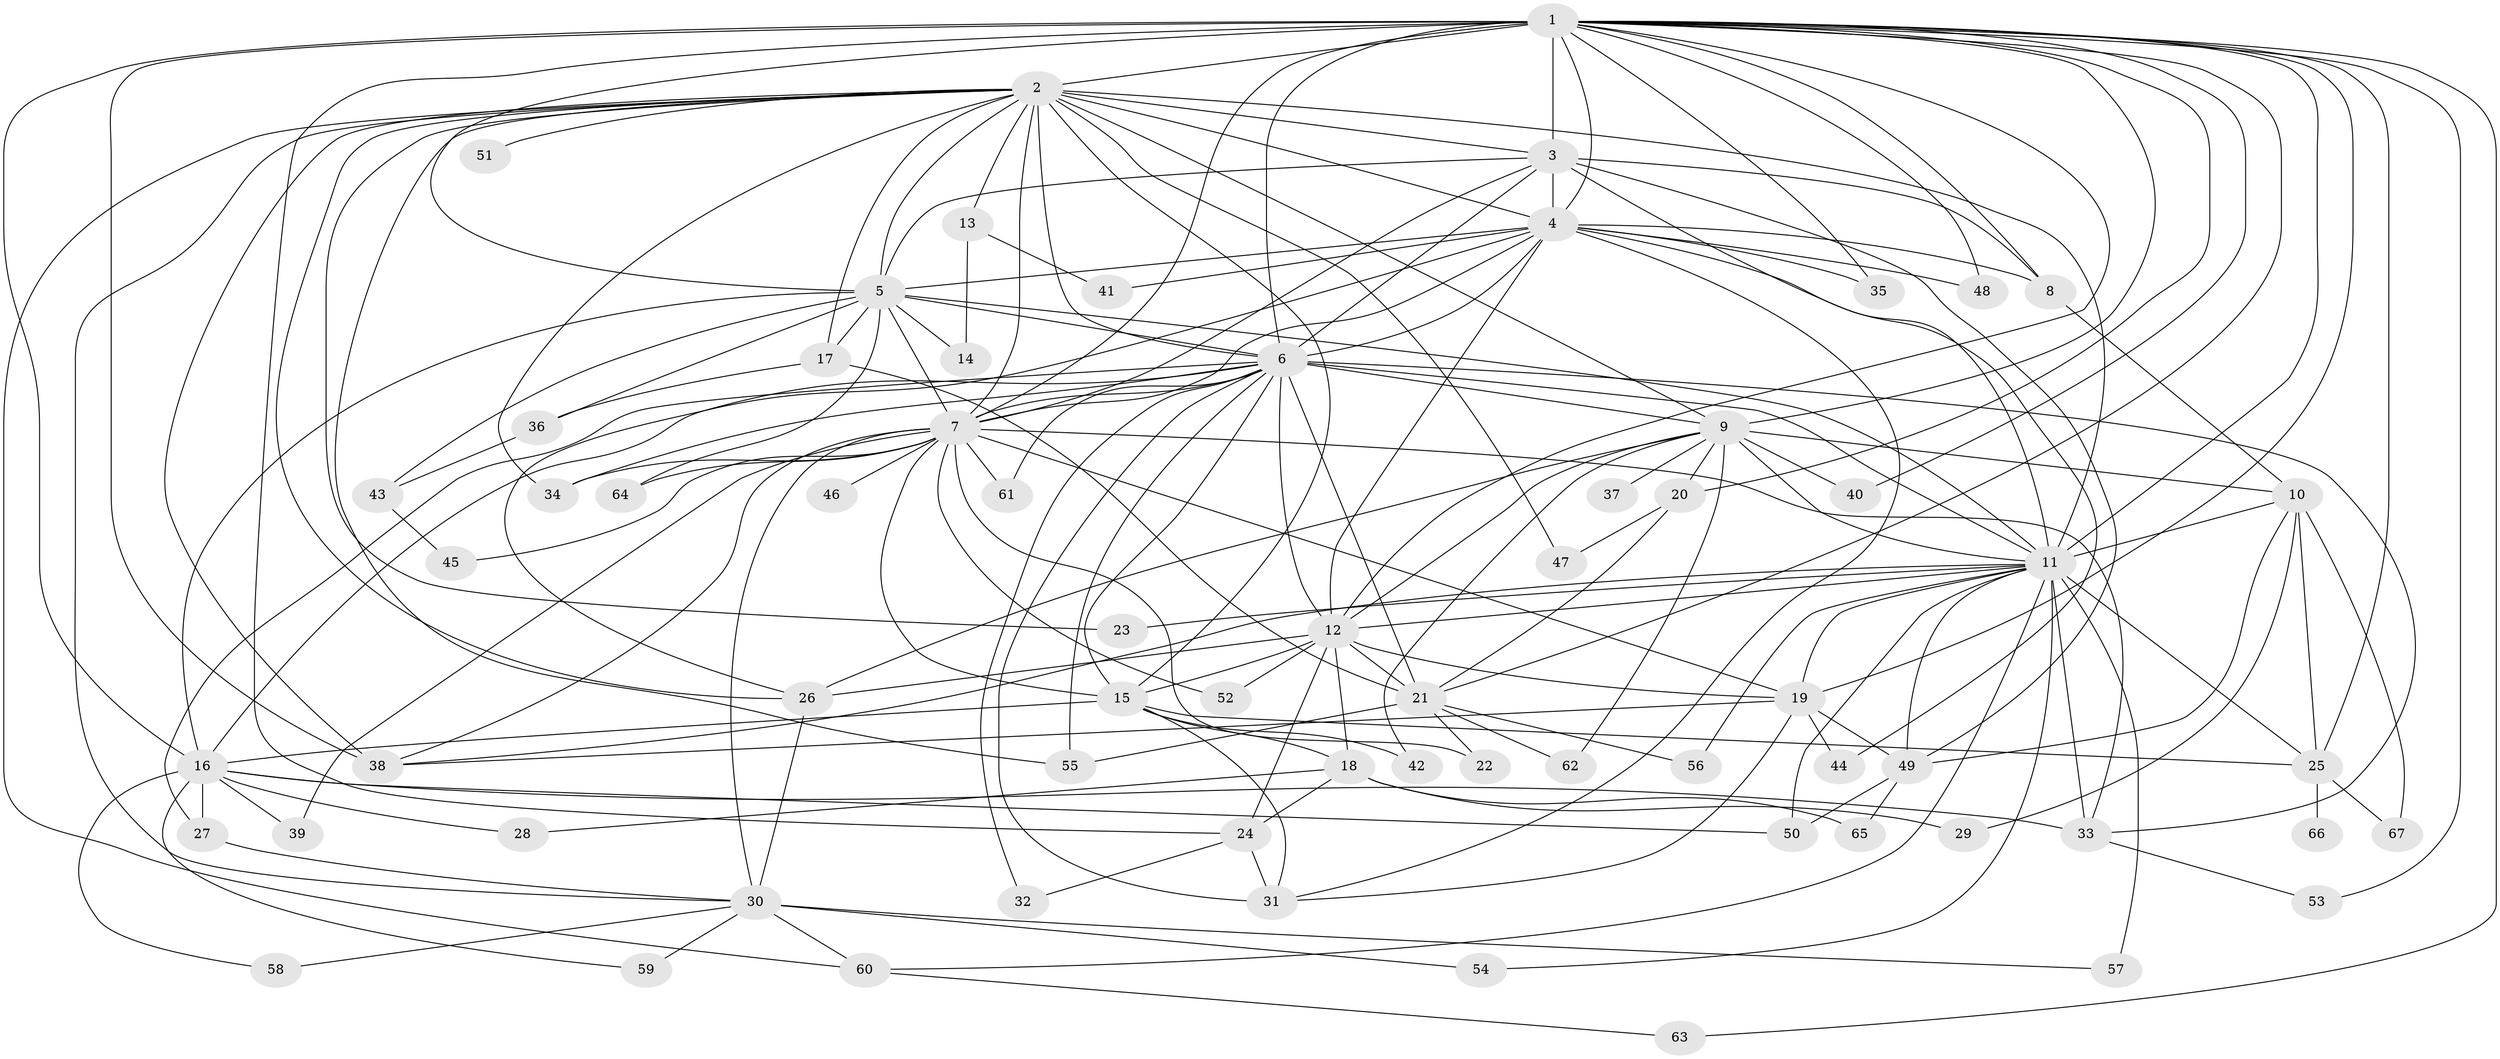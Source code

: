 // original degree distribution, {15: 0.007518796992481203, 16: 0.015037593984962405, 24: 0.007518796992481203, 19: 0.007518796992481203, 26: 0.007518796992481203, 23: 0.007518796992481203, 18: 0.007518796992481203, 22: 0.007518796992481203, 25: 0.007518796992481203, 21: 0.007518796992481203, 4: 0.10526315789473684, 13: 0.007518796992481203, 8: 0.015037593984962405, 2: 0.5789473684210527, 11: 0.007518796992481203, 5: 0.03007518796992481, 3: 0.13533834586466165, 7: 0.022556390977443608, 6: 0.015037593984962405}
// Generated by graph-tools (version 1.1) at 2025/34/03/09/25 02:34:48]
// undirected, 67 vertices, 176 edges
graph export_dot {
graph [start="1"]
  node [color=gray90,style=filled];
  1;
  2;
  3;
  4;
  5;
  6;
  7;
  8;
  9;
  10;
  11;
  12;
  13;
  14;
  15;
  16;
  17;
  18;
  19;
  20;
  21;
  22;
  23;
  24;
  25;
  26;
  27;
  28;
  29;
  30;
  31;
  32;
  33;
  34;
  35;
  36;
  37;
  38;
  39;
  40;
  41;
  42;
  43;
  44;
  45;
  46;
  47;
  48;
  49;
  50;
  51;
  52;
  53;
  54;
  55;
  56;
  57;
  58;
  59;
  60;
  61;
  62;
  63;
  64;
  65;
  66;
  67;
  1 -- 2 [weight=4.0];
  1 -- 3 [weight=2.0];
  1 -- 4 [weight=3.0];
  1 -- 5 [weight=2.0];
  1 -- 6 [weight=4.0];
  1 -- 7 [weight=2.0];
  1 -- 8 [weight=1.0];
  1 -- 9 [weight=1.0];
  1 -- 11 [weight=1.0];
  1 -- 12 [weight=1.0];
  1 -- 16 [weight=1.0];
  1 -- 19 [weight=2.0];
  1 -- 20 [weight=1.0];
  1 -- 21 [weight=1.0];
  1 -- 24 [weight=1.0];
  1 -- 25 [weight=1.0];
  1 -- 35 [weight=1.0];
  1 -- 38 [weight=4.0];
  1 -- 40 [weight=1.0];
  1 -- 48 [weight=1.0];
  1 -- 53 [weight=1.0];
  1 -- 63 [weight=1.0];
  2 -- 3 [weight=2.0];
  2 -- 4 [weight=3.0];
  2 -- 5 [weight=3.0];
  2 -- 6 [weight=4.0];
  2 -- 7 [weight=3.0];
  2 -- 9 [weight=1.0];
  2 -- 11 [weight=1.0];
  2 -- 13 [weight=1.0];
  2 -- 15 [weight=1.0];
  2 -- 17 [weight=1.0];
  2 -- 23 [weight=1.0];
  2 -- 26 [weight=1.0];
  2 -- 30 [weight=1.0];
  2 -- 34 [weight=1.0];
  2 -- 38 [weight=1.0];
  2 -- 47 [weight=1.0];
  2 -- 51 [weight=2.0];
  2 -- 55 [weight=1.0];
  2 -- 60 [weight=1.0];
  3 -- 4 [weight=1.0];
  3 -- 5 [weight=1.0];
  3 -- 6 [weight=3.0];
  3 -- 7 [weight=1.0];
  3 -- 8 [weight=1.0];
  3 -- 11 [weight=12.0];
  3 -- 49 [weight=1.0];
  4 -- 5 [weight=1.0];
  4 -- 6 [weight=2.0];
  4 -- 7 [weight=1.0];
  4 -- 8 [weight=2.0];
  4 -- 12 [weight=1.0];
  4 -- 26 [weight=1.0];
  4 -- 31 [weight=1.0];
  4 -- 35 [weight=1.0];
  4 -- 41 [weight=1.0];
  4 -- 44 [weight=1.0];
  4 -- 48 [weight=1.0];
  5 -- 6 [weight=2.0];
  5 -- 7 [weight=1.0];
  5 -- 11 [weight=1.0];
  5 -- 14 [weight=1.0];
  5 -- 16 [weight=1.0];
  5 -- 17 [weight=2.0];
  5 -- 36 [weight=1.0];
  5 -- 43 [weight=1.0];
  5 -- 64 [weight=1.0];
  6 -- 7 [weight=2.0];
  6 -- 9 [weight=1.0];
  6 -- 11 [weight=1.0];
  6 -- 12 [weight=1.0];
  6 -- 15 [weight=1.0];
  6 -- 16 [weight=1.0];
  6 -- 21 [weight=9.0];
  6 -- 27 [weight=1.0];
  6 -- 31 [weight=2.0];
  6 -- 32 [weight=1.0];
  6 -- 33 [weight=1.0];
  6 -- 34 [weight=1.0];
  6 -- 55 [weight=1.0];
  6 -- 61 [weight=1.0];
  7 -- 15 [weight=1.0];
  7 -- 19 [weight=2.0];
  7 -- 22 [weight=1.0];
  7 -- 30 [weight=1.0];
  7 -- 33 [weight=1.0];
  7 -- 34 [weight=1.0];
  7 -- 38 [weight=1.0];
  7 -- 39 [weight=1.0];
  7 -- 45 [weight=1.0];
  7 -- 46 [weight=1.0];
  7 -- 52 [weight=1.0];
  7 -- 61 [weight=1.0];
  7 -- 64 [weight=1.0];
  8 -- 10 [weight=1.0];
  9 -- 10 [weight=1.0];
  9 -- 11 [weight=3.0];
  9 -- 12 [weight=1.0];
  9 -- 20 [weight=1.0];
  9 -- 26 [weight=1.0];
  9 -- 37 [weight=1.0];
  9 -- 40 [weight=1.0];
  9 -- 42 [weight=1.0];
  9 -- 62 [weight=1.0];
  10 -- 11 [weight=2.0];
  10 -- 25 [weight=1.0];
  10 -- 29 [weight=1.0];
  10 -- 49 [weight=1.0];
  10 -- 67 [weight=1.0];
  11 -- 12 [weight=1.0];
  11 -- 19 [weight=1.0];
  11 -- 23 [weight=1.0];
  11 -- 25 [weight=1.0];
  11 -- 33 [weight=1.0];
  11 -- 38 [weight=1.0];
  11 -- 49 [weight=1.0];
  11 -- 50 [weight=1.0];
  11 -- 54 [weight=1.0];
  11 -- 56 [weight=1.0];
  11 -- 57 [weight=1.0];
  11 -- 60 [weight=1.0];
  12 -- 15 [weight=3.0];
  12 -- 18 [weight=1.0];
  12 -- 19 [weight=1.0];
  12 -- 21 [weight=2.0];
  12 -- 24 [weight=2.0];
  12 -- 26 [weight=1.0];
  12 -- 52 [weight=1.0];
  13 -- 14 [weight=1.0];
  13 -- 41 [weight=1.0];
  15 -- 16 [weight=1.0];
  15 -- 18 [weight=1.0];
  15 -- 25 [weight=1.0];
  15 -- 31 [weight=1.0];
  15 -- 42 [weight=1.0];
  16 -- 27 [weight=1.0];
  16 -- 28 [weight=1.0];
  16 -- 33 [weight=1.0];
  16 -- 39 [weight=1.0];
  16 -- 50 [weight=1.0];
  16 -- 58 [weight=1.0];
  16 -- 59 [weight=1.0];
  17 -- 21 [weight=1.0];
  17 -- 36 [weight=1.0];
  18 -- 24 [weight=1.0];
  18 -- 28 [weight=1.0];
  18 -- 29 [weight=1.0];
  18 -- 65 [weight=1.0];
  19 -- 31 [weight=1.0];
  19 -- 38 [weight=1.0];
  19 -- 44 [weight=1.0];
  19 -- 49 [weight=1.0];
  20 -- 21 [weight=1.0];
  20 -- 47 [weight=1.0];
  21 -- 22 [weight=1.0];
  21 -- 55 [weight=1.0];
  21 -- 56 [weight=1.0];
  21 -- 62 [weight=1.0];
  24 -- 31 [weight=1.0];
  24 -- 32 [weight=1.0];
  25 -- 66 [weight=1.0];
  25 -- 67 [weight=1.0];
  26 -- 30 [weight=1.0];
  27 -- 30 [weight=1.0];
  30 -- 54 [weight=1.0];
  30 -- 57 [weight=1.0];
  30 -- 58 [weight=1.0];
  30 -- 59 [weight=1.0];
  30 -- 60 [weight=1.0];
  33 -- 53 [weight=1.0];
  36 -- 43 [weight=1.0];
  43 -- 45 [weight=1.0];
  49 -- 50 [weight=1.0];
  49 -- 65 [weight=1.0];
  60 -- 63 [weight=1.0];
}
